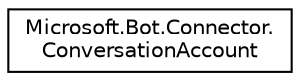 digraph "Graphical Class Hierarchy"
{
  edge [fontname="Helvetica",fontsize="10",labelfontname="Helvetica",labelfontsize="10"];
  node [fontname="Helvetica",fontsize="10",shape=record];
  rankdir="LR";
  Node1 [label="Microsoft.Bot.Connector.\lConversationAccount",height=0.2,width=0.4,color="black", fillcolor="white", style="filled",URL="$d8/d48/class_microsoft_1_1_bot_1_1_connector_1_1_conversation_account.html",tooltip="Channel account information for a conversation "];
}
